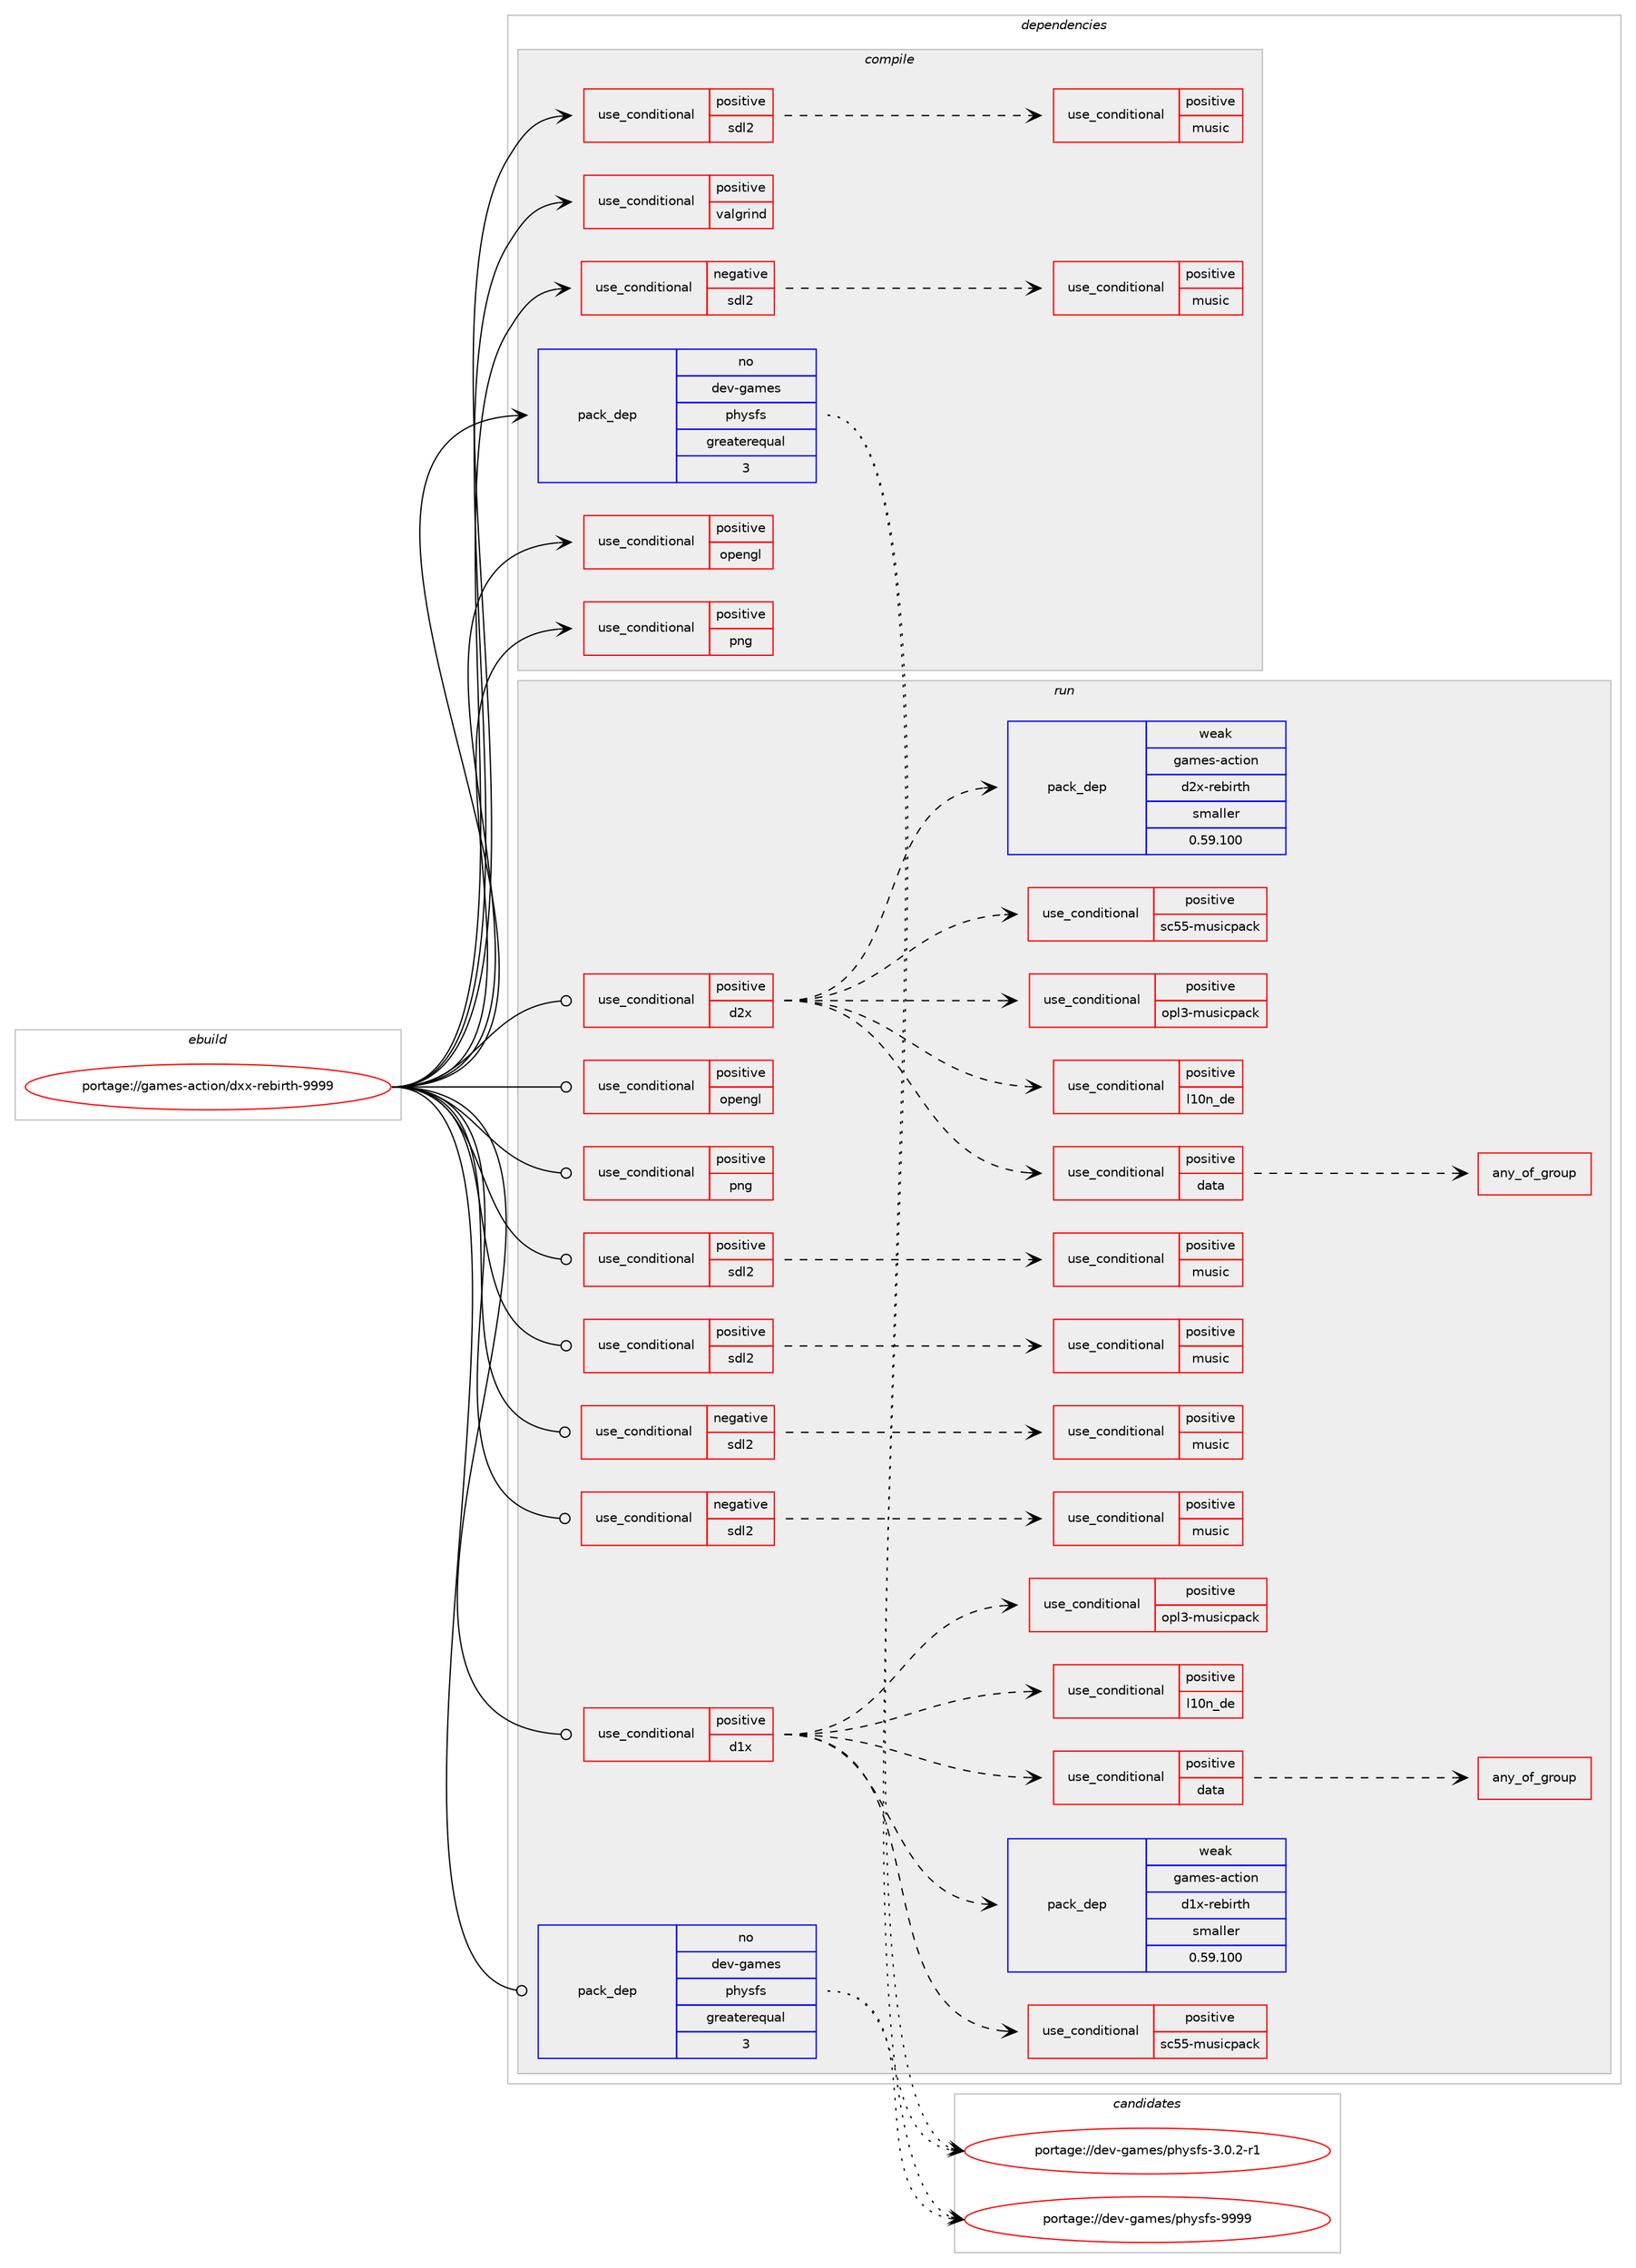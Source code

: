 digraph prolog {

# *************
# Graph options
# *************

newrank=true;
concentrate=true;
compound=true;
graph [rankdir=LR,fontname=Helvetica,fontsize=10,ranksep=1.5];#, ranksep=2.5, nodesep=0.2];
edge  [arrowhead=vee];
node  [fontname=Helvetica,fontsize=10];

# **********
# The ebuild
# **********

subgraph cluster_leftcol {
color=gray;
rank=same;
label=<<i>ebuild</i>>;
id [label="portage://games-action/dxx-rebirth-9999", color=red, width=4, href="../games-action/dxx-rebirth-9999.svg"];
}

# ****************
# The dependencies
# ****************

subgraph cluster_midcol {
color=gray;
label=<<i>dependencies</i>>;
subgraph cluster_compile {
fillcolor="#eeeeee";
style=filled;
label=<<i>compile</i>>;
subgraph cond61321 {
dependency113875 [label=<<TABLE BORDER="0" CELLBORDER="1" CELLSPACING="0" CELLPADDING="4"><TR><TD ROWSPAN="3" CELLPADDING="10">use_conditional</TD></TR><TR><TD>negative</TD></TR><TR><TD>sdl2</TD></TR></TABLE>>, shape=none, color=red];
# *** BEGIN UNKNOWN DEPENDENCY TYPE (TODO) ***
# dependency113875 -> package_dependency(portage://games-action/dxx-rebirth-9999,install,no,media-libs,libsdl,none,[,,],[],[use(optenable(joystick),none),use(optenable(opengl),none),use(enable(sound),none),use(enable(video),none)])
# *** END UNKNOWN DEPENDENCY TYPE (TODO) ***

# *** BEGIN UNKNOWN DEPENDENCY TYPE (TODO) ***
# dependency113875 -> package_dependency(portage://games-action/dxx-rebirth-9999,install,no,media-libs,sdl-image,none,[,,],[],[])
# *** END UNKNOWN DEPENDENCY TYPE (TODO) ***

subgraph cond61322 {
dependency113876 [label=<<TABLE BORDER="0" CELLBORDER="1" CELLSPACING="0" CELLPADDING="4"><TR><TD ROWSPAN="3" CELLPADDING="10">use_conditional</TD></TR><TR><TD>positive</TD></TR><TR><TD>music</TD></TR></TABLE>>, shape=none, color=red];
# *** BEGIN UNKNOWN DEPENDENCY TYPE (TODO) ***
# dependency113876 -> package_dependency(portage://games-action/dxx-rebirth-9999,install,no,media-libs,sdl-mixer,none,[,,],[],[])
# *** END UNKNOWN DEPENDENCY TYPE (TODO) ***

}
dependency113875:e -> dependency113876:w [weight=20,style="dashed",arrowhead="vee"];
}
id:e -> dependency113875:w [weight=20,style="solid",arrowhead="vee"];
subgraph cond61323 {
dependency113877 [label=<<TABLE BORDER="0" CELLBORDER="1" CELLSPACING="0" CELLPADDING="4"><TR><TD ROWSPAN="3" CELLPADDING="10">use_conditional</TD></TR><TR><TD>positive</TD></TR><TR><TD>opengl</TD></TR></TABLE>>, shape=none, color=red];
# *** BEGIN UNKNOWN DEPENDENCY TYPE (TODO) ***
# dependency113877 -> package_dependency(portage://games-action/dxx-rebirth-9999,install,no,virtual,opengl,none,[,,],[],[])
# *** END UNKNOWN DEPENDENCY TYPE (TODO) ***

# *** BEGIN UNKNOWN DEPENDENCY TYPE (TODO) ***
# dependency113877 -> package_dependency(portage://games-action/dxx-rebirth-9999,install,no,virtual,glu,none,[,,],[],[])
# *** END UNKNOWN DEPENDENCY TYPE (TODO) ***

}
id:e -> dependency113877:w [weight=20,style="solid",arrowhead="vee"];
subgraph cond61324 {
dependency113878 [label=<<TABLE BORDER="0" CELLBORDER="1" CELLSPACING="0" CELLPADDING="4"><TR><TD ROWSPAN="3" CELLPADDING="10">use_conditional</TD></TR><TR><TD>positive</TD></TR><TR><TD>png</TD></TR></TABLE>>, shape=none, color=red];
# *** BEGIN UNKNOWN DEPENDENCY TYPE (TODO) ***
# dependency113878 -> package_dependency(portage://games-action/dxx-rebirth-9999,install,no,media-libs,libpng,none,[,,],[],[])
# *** END UNKNOWN DEPENDENCY TYPE (TODO) ***

}
id:e -> dependency113878:w [weight=20,style="solid",arrowhead="vee"];
subgraph cond61325 {
dependency113879 [label=<<TABLE BORDER="0" CELLBORDER="1" CELLSPACING="0" CELLPADDING="4"><TR><TD ROWSPAN="3" CELLPADDING="10">use_conditional</TD></TR><TR><TD>positive</TD></TR><TR><TD>sdl2</TD></TR></TABLE>>, shape=none, color=red];
# *** BEGIN UNKNOWN DEPENDENCY TYPE (TODO) ***
# dependency113879 -> package_dependency(portage://games-action/dxx-rebirth-9999,install,no,media-libs,libsdl2,none,[,,],[],[use(optenable(joystick),none),use(optenable(opengl),none),use(enable(sound),none),use(enable(video),none)])
# *** END UNKNOWN DEPENDENCY TYPE (TODO) ***

# *** BEGIN UNKNOWN DEPENDENCY TYPE (TODO) ***
# dependency113879 -> package_dependency(portage://games-action/dxx-rebirth-9999,install,no,media-libs,sdl2-image,none,[,,],[],[])
# *** END UNKNOWN DEPENDENCY TYPE (TODO) ***

subgraph cond61326 {
dependency113880 [label=<<TABLE BORDER="0" CELLBORDER="1" CELLSPACING="0" CELLPADDING="4"><TR><TD ROWSPAN="3" CELLPADDING="10">use_conditional</TD></TR><TR><TD>positive</TD></TR><TR><TD>music</TD></TR></TABLE>>, shape=none, color=red];
# *** BEGIN UNKNOWN DEPENDENCY TYPE (TODO) ***
# dependency113880 -> package_dependency(portage://games-action/dxx-rebirth-9999,install,no,media-libs,sdl2-mixer,none,[,,],[],[])
# *** END UNKNOWN DEPENDENCY TYPE (TODO) ***

}
dependency113879:e -> dependency113880:w [weight=20,style="dashed",arrowhead="vee"];
}
id:e -> dependency113879:w [weight=20,style="solid",arrowhead="vee"];
subgraph cond61327 {
dependency113881 [label=<<TABLE BORDER="0" CELLBORDER="1" CELLSPACING="0" CELLPADDING="4"><TR><TD ROWSPAN="3" CELLPADDING="10">use_conditional</TD></TR><TR><TD>positive</TD></TR><TR><TD>valgrind</TD></TR></TABLE>>, shape=none, color=red];
# *** BEGIN UNKNOWN DEPENDENCY TYPE (TODO) ***
# dependency113881 -> package_dependency(portage://games-action/dxx-rebirth-9999,install,no,dev-debug,valgrind,none,[,,],[],[])
# *** END UNKNOWN DEPENDENCY TYPE (TODO) ***

}
id:e -> dependency113881:w [weight=20,style="solid",arrowhead="vee"];
subgraph pack51098 {
dependency113882 [label=<<TABLE BORDER="0" CELLBORDER="1" CELLSPACING="0" CELLPADDING="4" WIDTH="220"><TR><TD ROWSPAN="6" CELLPADDING="30">pack_dep</TD></TR><TR><TD WIDTH="110">no</TD></TR><TR><TD>dev-games</TD></TR><TR><TD>physfs</TD></TR><TR><TD>greaterequal</TD></TR><TR><TD>3</TD></TR></TABLE>>, shape=none, color=blue];
}
id:e -> dependency113882:w [weight=20,style="solid",arrowhead="vee"];
}
subgraph cluster_compileandrun {
fillcolor="#eeeeee";
style=filled;
label=<<i>compile and run</i>>;
}
subgraph cluster_run {
fillcolor="#eeeeee";
style=filled;
label=<<i>run</i>>;
subgraph cond61328 {
dependency113883 [label=<<TABLE BORDER="0" CELLBORDER="1" CELLSPACING="0" CELLPADDING="4"><TR><TD ROWSPAN="3" CELLPADDING="10">use_conditional</TD></TR><TR><TD>negative</TD></TR><TR><TD>sdl2</TD></TR></TABLE>>, shape=none, color=red];
subgraph cond61329 {
dependency113884 [label=<<TABLE BORDER="0" CELLBORDER="1" CELLSPACING="0" CELLPADDING="4"><TR><TD ROWSPAN="3" CELLPADDING="10">use_conditional</TD></TR><TR><TD>positive</TD></TR><TR><TD>music</TD></TR></TABLE>>, shape=none, color=red];
# *** BEGIN UNKNOWN DEPENDENCY TYPE (TODO) ***
# dependency113884 -> package_dependency(portage://games-action/dxx-rebirth-9999,run,no,media-libs,sdl-mixer,none,[,,],[],[use(optenable(flac),none),use(optenable(midi),none),use(optenable(mp3),none),use(optenable(vorbis),none)])
# *** END UNKNOWN DEPENDENCY TYPE (TODO) ***

}
dependency113883:e -> dependency113884:w [weight=20,style="dashed",arrowhead="vee"];
}
id:e -> dependency113883:w [weight=20,style="solid",arrowhead="odot"];
subgraph cond61330 {
dependency113885 [label=<<TABLE BORDER="0" CELLBORDER="1" CELLSPACING="0" CELLPADDING="4"><TR><TD ROWSPAN="3" CELLPADDING="10">use_conditional</TD></TR><TR><TD>negative</TD></TR><TR><TD>sdl2</TD></TR></TABLE>>, shape=none, color=red];
# *** BEGIN UNKNOWN DEPENDENCY TYPE (TODO) ***
# dependency113885 -> package_dependency(portage://games-action/dxx-rebirth-9999,run,no,media-libs,libsdl,none,[,,],[],[use(optenable(joystick),none),use(optenable(opengl),none),use(enable(sound),none),use(enable(video),none)])
# *** END UNKNOWN DEPENDENCY TYPE (TODO) ***

# *** BEGIN UNKNOWN DEPENDENCY TYPE (TODO) ***
# dependency113885 -> package_dependency(portage://games-action/dxx-rebirth-9999,run,no,media-libs,sdl-image,none,[,,],[],[])
# *** END UNKNOWN DEPENDENCY TYPE (TODO) ***

subgraph cond61331 {
dependency113886 [label=<<TABLE BORDER="0" CELLBORDER="1" CELLSPACING="0" CELLPADDING="4"><TR><TD ROWSPAN="3" CELLPADDING="10">use_conditional</TD></TR><TR><TD>positive</TD></TR><TR><TD>music</TD></TR></TABLE>>, shape=none, color=red];
# *** BEGIN UNKNOWN DEPENDENCY TYPE (TODO) ***
# dependency113886 -> package_dependency(portage://games-action/dxx-rebirth-9999,run,no,media-libs,sdl-mixer,none,[,,],[],[])
# *** END UNKNOWN DEPENDENCY TYPE (TODO) ***

}
dependency113885:e -> dependency113886:w [weight=20,style="dashed",arrowhead="vee"];
}
id:e -> dependency113885:w [weight=20,style="solid",arrowhead="odot"];
subgraph cond61332 {
dependency113887 [label=<<TABLE BORDER="0" CELLBORDER="1" CELLSPACING="0" CELLPADDING="4"><TR><TD ROWSPAN="3" CELLPADDING="10">use_conditional</TD></TR><TR><TD>positive</TD></TR><TR><TD>d1x</TD></TR></TABLE>>, shape=none, color=red];
subgraph pack51099 {
dependency113888 [label=<<TABLE BORDER="0" CELLBORDER="1" CELLSPACING="0" CELLPADDING="4" WIDTH="220"><TR><TD ROWSPAN="6" CELLPADDING="30">pack_dep</TD></TR><TR><TD WIDTH="110">weak</TD></TR><TR><TD>games-action</TD></TR><TR><TD>d1x-rebirth</TD></TR><TR><TD>smaller</TD></TR><TR><TD>0.59.100</TD></TR></TABLE>>, shape=none, color=blue];
}
dependency113887:e -> dependency113888:w [weight=20,style="dashed",arrowhead="vee"];
subgraph cond61333 {
dependency113889 [label=<<TABLE BORDER="0" CELLBORDER="1" CELLSPACING="0" CELLPADDING="4"><TR><TD ROWSPAN="3" CELLPADDING="10">use_conditional</TD></TR><TR><TD>positive</TD></TR><TR><TD>data</TD></TR></TABLE>>, shape=none, color=red];
subgraph any1304 {
dependency113890 [label=<<TABLE BORDER="0" CELLBORDER="1" CELLSPACING="0" CELLPADDING="4"><TR><TD CELLPADDING="10">any_of_group</TD></TR></TABLE>>, shape=none, color=red];# *** BEGIN UNKNOWN DEPENDENCY TYPE (TODO) ***
# dependency113890 -> package_dependency(portage://games-action/dxx-rebirth-9999,run,no,games-action,descent1-data,none,[,,],[],[])
# *** END UNKNOWN DEPENDENCY TYPE (TODO) ***

# *** BEGIN UNKNOWN DEPENDENCY TYPE (TODO) ***
# dependency113890 -> package_dependency(portage://games-action/dxx-rebirth-9999,run,no,games-action,descent1-demodata,none,[,,],[],[])
# *** END UNKNOWN DEPENDENCY TYPE (TODO) ***

}
dependency113889:e -> dependency113890:w [weight=20,style="dashed",arrowhead="vee"];
}
dependency113887:e -> dependency113889:w [weight=20,style="dashed",arrowhead="vee"];
subgraph cond61334 {
dependency113891 [label=<<TABLE BORDER="0" CELLBORDER="1" CELLSPACING="0" CELLPADDING="4"><TR><TD ROWSPAN="3" CELLPADDING="10">use_conditional</TD></TR><TR><TD>positive</TD></TR><TR><TD>l10n_de</TD></TR></TABLE>>, shape=none, color=red];
# *** BEGIN UNKNOWN DEPENDENCY TYPE (TODO) ***
# dependency113891 -> package_dependency(portage://games-action/dxx-rebirth-9999,run,no,games-action,descent1-freedata,none,[,,],[],[use(enable(l10n_de),none)])
# *** END UNKNOWN DEPENDENCY TYPE (TODO) ***

}
dependency113887:e -> dependency113891:w [weight=20,style="dashed",arrowhead="vee"];
subgraph cond61335 {
dependency113892 [label=<<TABLE BORDER="0" CELLBORDER="1" CELLSPACING="0" CELLPADDING="4"><TR><TD ROWSPAN="3" CELLPADDING="10">use_conditional</TD></TR><TR><TD>positive</TD></TR><TR><TD>opl3-musicpack</TD></TR></TABLE>>, shape=none, color=red];
# *** BEGIN UNKNOWN DEPENDENCY TYPE (TODO) ***
# dependency113892 -> package_dependency(portage://games-action/dxx-rebirth-9999,run,no,games-action,descent1-freedata,none,[,,],[],[use(enable(opl3-musicpack),none)])
# *** END UNKNOWN DEPENDENCY TYPE (TODO) ***

}
dependency113887:e -> dependency113892:w [weight=20,style="dashed",arrowhead="vee"];
subgraph cond61336 {
dependency113893 [label=<<TABLE BORDER="0" CELLBORDER="1" CELLSPACING="0" CELLPADDING="4"><TR><TD ROWSPAN="3" CELLPADDING="10">use_conditional</TD></TR><TR><TD>positive</TD></TR><TR><TD>sc55-musicpack</TD></TR></TABLE>>, shape=none, color=red];
# *** BEGIN UNKNOWN DEPENDENCY TYPE (TODO) ***
# dependency113893 -> package_dependency(portage://games-action/dxx-rebirth-9999,run,no,games-action,descent1-freedata,none,[,,],[],[use(enable(sc55-musicpack),none)])
# *** END UNKNOWN DEPENDENCY TYPE (TODO) ***

}
dependency113887:e -> dependency113893:w [weight=20,style="dashed",arrowhead="vee"];
}
id:e -> dependency113887:w [weight=20,style="solid",arrowhead="odot"];
subgraph cond61337 {
dependency113894 [label=<<TABLE BORDER="0" CELLBORDER="1" CELLSPACING="0" CELLPADDING="4"><TR><TD ROWSPAN="3" CELLPADDING="10">use_conditional</TD></TR><TR><TD>positive</TD></TR><TR><TD>d2x</TD></TR></TABLE>>, shape=none, color=red];
subgraph pack51100 {
dependency113895 [label=<<TABLE BORDER="0" CELLBORDER="1" CELLSPACING="0" CELLPADDING="4" WIDTH="220"><TR><TD ROWSPAN="6" CELLPADDING="30">pack_dep</TD></TR><TR><TD WIDTH="110">weak</TD></TR><TR><TD>games-action</TD></TR><TR><TD>d2x-rebirth</TD></TR><TR><TD>smaller</TD></TR><TR><TD>0.59.100</TD></TR></TABLE>>, shape=none, color=blue];
}
dependency113894:e -> dependency113895:w [weight=20,style="dashed",arrowhead="vee"];
subgraph cond61338 {
dependency113896 [label=<<TABLE BORDER="0" CELLBORDER="1" CELLSPACING="0" CELLPADDING="4"><TR><TD ROWSPAN="3" CELLPADDING="10">use_conditional</TD></TR><TR><TD>positive</TD></TR><TR><TD>data</TD></TR></TABLE>>, shape=none, color=red];
subgraph any1305 {
dependency113897 [label=<<TABLE BORDER="0" CELLBORDER="1" CELLSPACING="0" CELLPADDING="4"><TR><TD CELLPADDING="10">any_of_group</TD></TR></TABLE>>, shape=none, color=red];# *** BEGIN UNKNOWN DEPENDENCY TYPE (TODO) ***
# dependency113897 -> package_dependency(portage://games-action/dxx-rebirth-9999,run,no,games-action,descent2-data,none,[,,],[],[])
# *** END UNKNOWN DEPENDENCY TYPE (TODO) ***

# *** BEGIN UNKNOWN DEPENDENCY TYPE (TODO) ***
# dependency113897 -> package_dependency(portage://games-action/dxx-rebirth-9999,run,no,games-action,descent2-demodata,none,[,,],[],[])
# *** END UNKNOWN DEPENDENCY TYPE (TODO) ***

}
dependency113896:e -> dependency113897:w [weight=20,style="dashed",arrowhead="vee"];
}
dependency113894:e -> dependency113896:w [weight=20,style="dashed",arrowhead="vee"];
subgraph cond61339 {
dependency113898 [label=<<TABLE BORDER="0" CELLBORDER="1" CELLSPACING="0" CELLPADDING="4"><TR><TD ROWSPAN="3" CELLPADDING="10">use_conditional</TD></TR><TR><TD>positive</TD></TR><TR><TD>l10n_de</TD></TR></TABLE>>, shape=none, color=red];
# *** BEGIN UNKNOWN DEPENDENCY TYPE (TODO) ***
# dependency113898 -> package_dependency(portage://games-action/dxx-rebirth-9999,run,no,games-action,descent2-freedata,none,[,,],[],[use(enable(l10n_de),none)])
# *** END UNKNOWN DEPENDENCY TYPE (TODO) ***

}
dependency113894:e -> dependency113898:w [weight=20,style="dashed",arrowhead="vee"];
subgraph cond61340 {
dependency113899 [label=<<TABLE BORDER="0" CELLBORDER="1" CELLSPACING="0" CELLPADDING="4"><TR><TD ROWSPAN="3" CELLPADDING="10">use_conditional</TD></TR><TR><TD>positive</TD></TR><TR><TD>opl3-musicpack</TD></TR></TABLE>>, shape=none, color=red];
# *** BEGIN UNKNOWN DEPENDENCY TYPE (TODO) ***
# dependency113899 -> package_dependency(portage://games-action/dxx-rebirth-9999,run,no,games-action,descent2-freedata,none,[,,],[],[use(enable(opl3-musicpack),none)])
# *** END UNKNOWN DEPENDENCY TYPE (TODO) ***

}
dependency113894:e -> dependency113899:w [weight=20,style="dashed",arrowhead="vee"];
subgraph cond61341 {
dependency113900 [label=<<TABLE BORDER="0" CELLBORDER="1" CELLSPACING="0" CELLPADDING="4"><TR><TD ROWSPAN="3" CELLPADDING="10">use_conditional</TD></TR><TR><TD>positive</TD></TR><TR><TD>sc55-musicpack</TD></TR></TABLE>>, shape=none, color=red];
# *** BEGIN UNKNOWN DEPENDENCY TYPE (TODO) ***
# dependency113900 -> package_dependency(portage://games-action/dxx-rebirth-9999,run,no,games-action,descent2-freedata,none,[,,],[],[use(enable(sc55-musicpack),none)])
# *** END UNKNOWN DEPENDENCY TYPE (TODO) ***

}
dependency113894:e -> dependency113900:w [weight=20,style="dashed",arrowhead="vee"];
}
id:e -> dependency113894:w [weight=20,style="solid",arrowhead="odot"];
subgraph cond61342 {
dependency113901 [label=<<TABLE BORDER="0" CELLBORDER="1" CELLSPACING="0" CELLPADDING="4"><TR><TD ROWSPAN="3" CELLPADDING="10">use_conditional</TD></TR><TR><TD>positive</TD></TR><TR><TD>opengl</TD></TR></TABLE>>, shape=none, color=red];
# *** BEGIN UNKNOWN DEPENDENCY TYPE (TODO) ***
# dependency113901 -> package_dependency(portage://games-action/dxx-rebirth-9999,run,no,virtual,opengl,none,[,,],[],[])
# *** END UNKNOWN DEPENDENCY TYPE (TODO) ***

# *** BEGIN UNKNOWN DEPENDENCY TYPE (TODO) ***
# dependency113901 -> package_dependency(portage://games-action/dxx-rebirth-9999,run,no,virtual,glu,none,[,,],[],[])
# *** END UNKNOWN DEPENDENCY TYPE (TODO) ***

}
id:e -> dependency113901:w [weight=20,style="solid",arrowhead="odot"];
subgraph cond61343 {
dependency113902 [label=<<TABLE BORDER="0" CELLBORDER="1" CELLSPACING="0" CELLPADDING="4"><TR><TD ROWSPAN="3" CELLPADDING="10">use_conditional</TD></TR><TR><TD>positive</TD></TR><TR><TD>png</TD></TR></TABLE>>, shape=none, color=red];
# *** BEGIN UNKNOWN DEPENDENCY TYPE (TODO) ***
# dependency113902 -> package_dependency(portage://games-action/dxx-rebirth-9999,run,no,media-libs,libpng,none,[,,],[],[])
# *** END UNKNOWN DEPENDENCY TYPE (TODO) ***

}
id:e -> dependency113902:w [weight=20,style="solid",arrowhead="odot"];
subgraph cond61344 {
dependency113903 [label=<<TABLE BORDER="0" CELLBORDER="1" CELLSPACING="0" CELLPADDING="4"><TR><TD ROWSPAN="3" CELLPADDING="10">use_conditional</TD></TR><TR><TD>positive</TD></TR><TR><TD>sdl2</TD></TR></TABLE>>, shape=none, color=red];
subgraph cond61345 {
dependency113904 [label=<<TABLE BORDER="0" CELLBORDER="1" CELLSPACING="0" CELLPADDING="4"><TR><TD ROWSPAN="3" CELLPADDING="10">use_conditional</TD></TR><TR><TD>positive</TD></TR><TR><TD>music</TD></TR></TABLE>>, shape=none, color=red];
# *** BEGIN UNKNOWN DEPENDENCY TYPE (TODO) ***
# dependency113904 -> package_dependency(portage://games-action/dxx-rebirth-9999,run,no,media-libs,sdl2-mixer,none,[,,],[],[use(optenable(flac),none),use(optenable(midi),none),use(optenable(mp3),none),use(optenable(vorbis),none)])
# *** END UNKNOWN DEPENDENCY TYPE (TODO) ***

}
dependency113903:e -> dependency113904:w [weight=20,style="dashed",arrowhead="vee"];
}
id:e -> dependency113903:w [weight=20,style="solid",arrowhead="odot"];
subgraph cond61346 {
dependency113905 [label=<<TABLE BORDER="0" CELLBORDER="1" CELLSPACING="0" CELLPADDING="4"><TR><TD ROWSPAN="3" CELLPADDING="10">use_conditional</TD></TR><TR><TD>positive</TD></TR><TR><TD>sdl2</TD></TR></TABLE>>, shape=none, color=red];
# *** BEGIN UNKNOWN DEPENDENCY TYPE (TODO) ***
# dependency113905 -> package_dependency(portage://games-action/dxx-rebirth-9999,run,no,media-libs,libsdl2,none,[,,],[],[use(optenable(joystick),none),use(optenable(opengl),none),use(enable(sound),none),use(enable(video),none)])
# *** END UNKNOWN DEPENDENCY TYPE (TODO) ***

# *** BEGIN UNKNOWN DEPENDENCY TYPE (TODO) ***
# dependency113905 -> package_dependency(portage://games-action/dxx-rebirth-9999,run,no,media-libs,sdl2-image,none,[,,],[],[])
# *** END UNKNOWN DEPENDENCY TYPE (TODO) ***

subgraph cond61347 {
dependency113906 [label=<<TABLE BORDER="0" CELLBORDER="1" CELLSPACING="0" CELLPADDING="4"><TR><TD ROWSPAN="3" CELLPADDING="10">use_conditional</TD></TR><TR><TD>positive</TD></TR><TR><TD>music</TD></TR></TABLE>>, shape=none, color=red];
# *** BEGIN UNKNOWN DEPENDENCY TYPE (TODO) ***
# dependency113906 -> package_dependency(portage://games-action/dxx-rebirth-9999,run,no,media-libs,sdl2-mixer,none,[,,],[],[])
# *** END UNKNOWN DEPENDENCY TYPE (TODO) ***

}
dependency113905:e -> dependency113906:w [weight=20,style="dashed",arrowhead="vee"];
}
id:e -> dependency113905:w [weight=20,style="solid",arrowhead="odot"];
subgraph pack51101 {
dependency113907 [label=<<TABLE BORDER="0" CELLBORDER="1" CELLSPACING="0" CELLPADDING="4" WIDTH="220"><TR><TD ROWSPAN="6" CELLPADDING="30">pack_dep</TD></TR><TR><TD WIDTH="110">no</TD></TR><TR><TD>dev-games</TD></TR><TR><TD>physfs</TD></TR><TR><TD>greaterequal</TD></TR><TR><TD>3</TD></TR></TABLE>>, shape=none, color=blue];
}
id:e -> dependency113907:w [weight=20,style="solid",arrowhead="odot"];
}
}

# **************
# The candidates
# **************

subgraph cluster_choices {
rank=same;
color=gray;
label=<<i>candidates</i>>;

subgraph choice51098 {
color=black;
nodesep=1;
choice1001011184510397109101115471121041211151021154551464846504511449 [label="portage://dev-games/physfs-3.0.2-r1", color=red, width=4,href="../dev-games/physfs-3.0.2-r1.svg"];
choice1001011184510397109101115471121041211151021154557575757 [label="portage://dev-games/physfs-9999", color=red, width=4,href="../dev-games/physfs-9999.svg"];
dependency113882:e -> choice1001011184510397109101115471121041211151021154551464846504511449:w [style=dotted,weight="100"];
dependency113882:e -> choice1001011184510397109101115471121041211151021154557575757:w [style=dotted,weight="100"];
}
subgraph choice51099 {
color=black;
nodesep=1;
}
subgraph choice51100 {
color=black;
nodesep=1;
}
subgraph choice51101 {
color=black;
nodesep=1;
choice1001011184510397109101115471121041211151021154551464846504511449 [label="portage://dev-games/physfs-3.0.2-r1", color=red, width=4,href="../dev-games/physfs-3.0.2-r1.svg"];
choice1001011184510397109101115471121041211151021154557575757 [label="portage://dev-games/physfs-9999", color=red, width=4,href="../dev-games/physfs-9999.svg"];
dependency113907:e -> choice1001011184510397109101115471121041211151021154551464846504511449:w [style=dotted,weight="100"];
dependency113907:e -> choice1001011184510397109101115471121041211151021154557575757:w [style=dotted,weight="100"];
}
}

}
